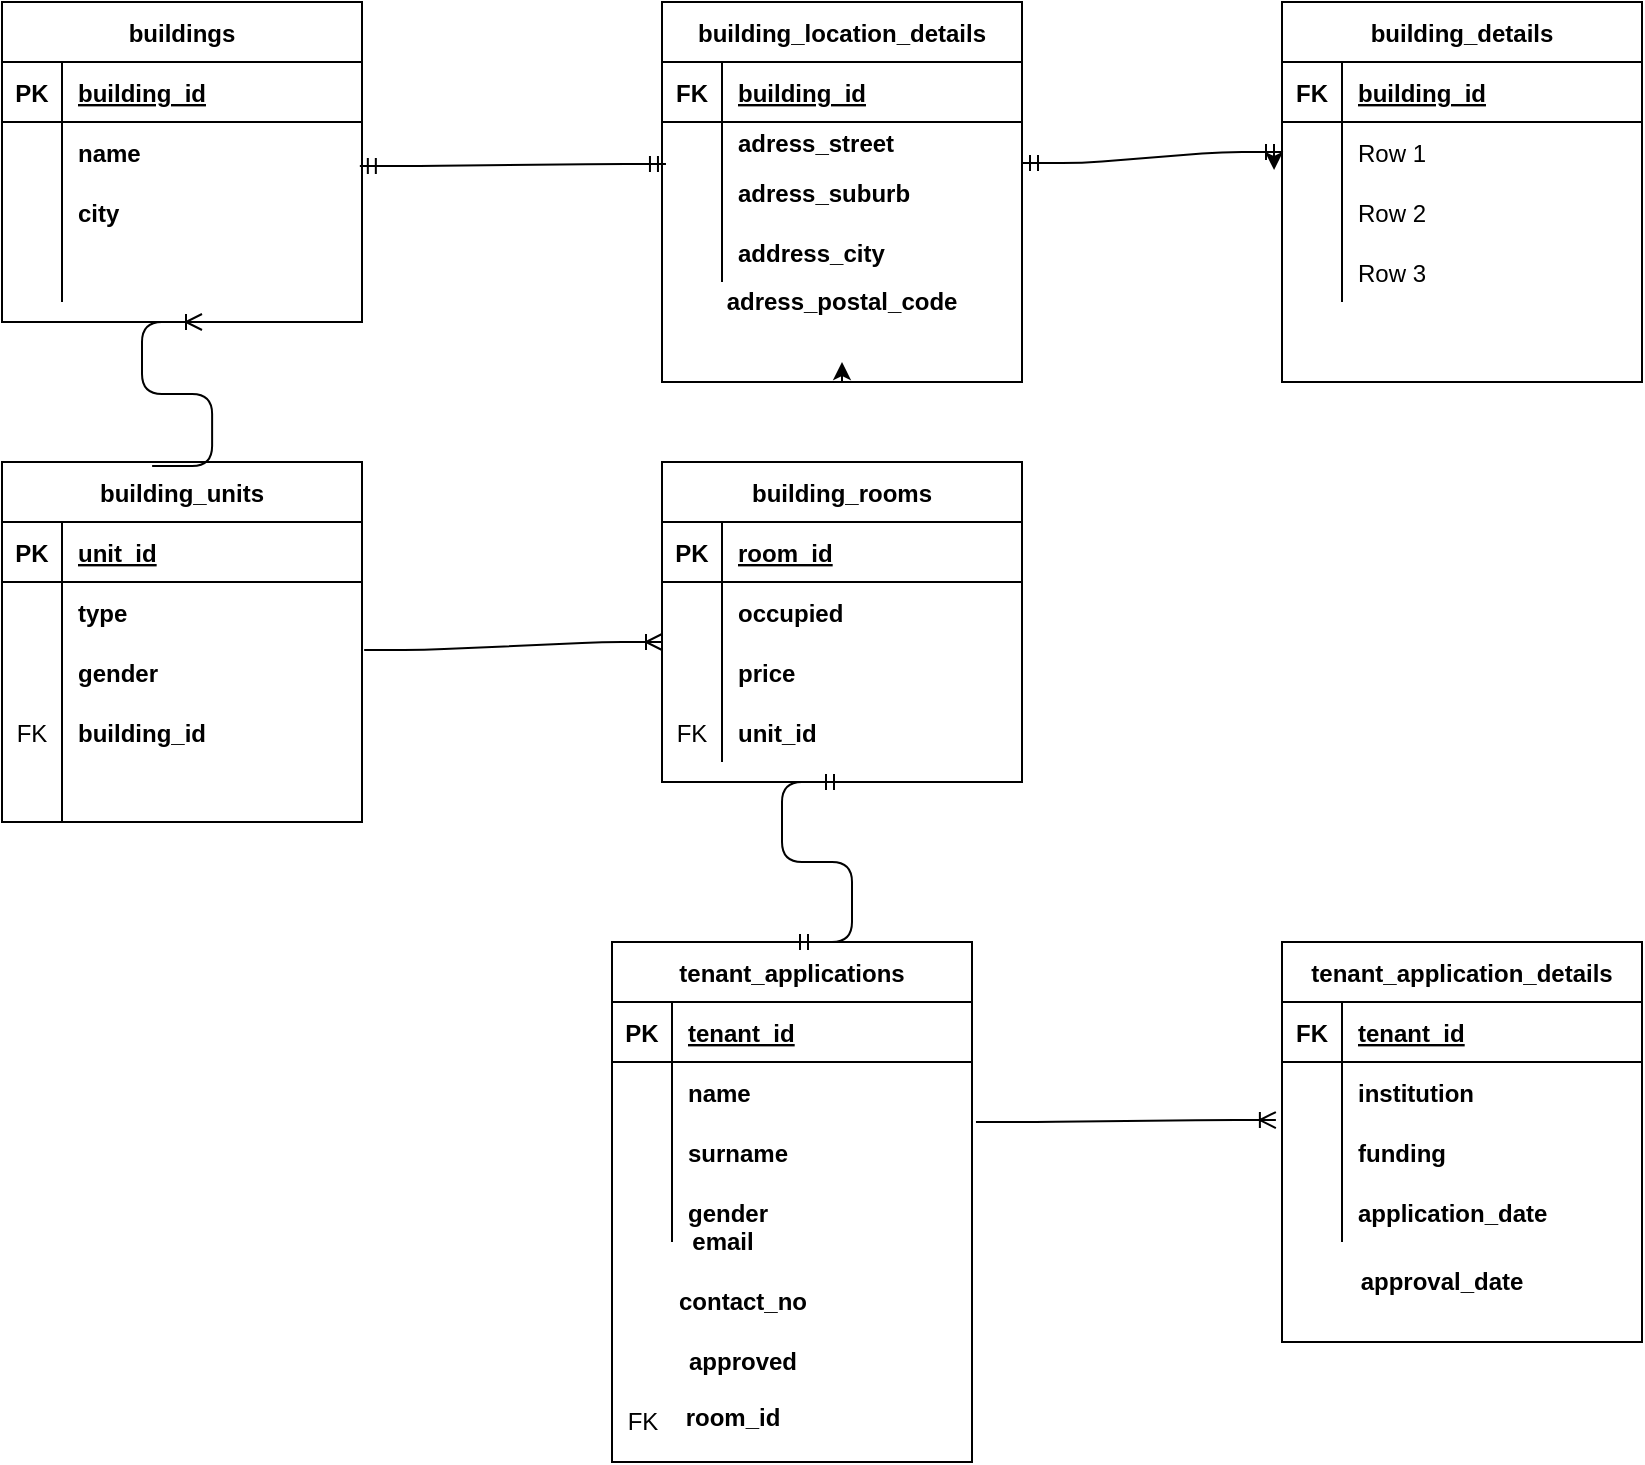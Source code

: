 <mxfile version="14.8.5" type="device"><diagram id="98a6tydRyRhEx3qANUVE" name="Page-1"><mxGraphModel dx="1102" dy="564" grid="1" gridSize="10" guides="1" tooltips="1" connect="1" arrows="1" fold="1" page="1" pageScale="1" pageWidth="850" pageHeight="1100" math="0" shadow="0"><root><mxCell id="0"/><mxCell id="1" parent="0"/><mxCell id="q3pjR_viv_6prTt2OZ7t-1" value="buildings" style="shape=table;startSize=30;container=1;collapsible=1;childLayout=tableLayout;fixedRows=1;rowLines=0;fontStyle=1;align=center;resizeLast=1;" parent="1" vertex="1"><mxGeometry x="20" y="200" width="180" height="160" as="geometry"/></mxCell><mxCell id="q3pjR_viv_6prTt2OZ7t-2" value="" style="shape=partialRectangle;collapsible=0;dropTarget=0;pointerEvents=0;fillColor=none;top=0;left=0;bottom=1;right=0;points=[[0,0.5],[1,0.5]];portConstraint=eastwest;" parent="q3pjR_viv_6prTt2OZ7t-1" vertex="1"><mxGeometry y="30" width="180" height="30" as="geometry"/></mxCell><mxCell id="q3pjR_viv_6prTt2OZ7t-3" value="PK" style="shape=partialRectangle;connectable=0;fillColor=none;top=0;left=0;bottom=0;right=0;fontStyle=1;overflow=hidden;" parent="q3pjR_viv_6prTt2OZ7t-2" vertex="1"><mxGeometry width="30" height="30" as="geometry"/></mxCell><mxCell id="q3pjR_viv_6prTt2OZ7t-4" value="building_id" style="shape=partialRectangle;connectable=0;fillColor=none;top=0;left=0;bottom=0;right=0;align=left;spacingLeft=6;fontStyle=5;overflow=hidden;" parent="q3pjR_viv_6prTt2OZ7t-2" vertex="1"><mxGeometry x="30" width="150" height="30" as="geometry"/></mxCell><mxCell id="q3pjR_viv_6prTt2OZ7t-5" value="" style="shape=partialRectangle;collapsible=0;dropTarget=0;pointerEvents=0;fillColor=none;top=0;left=0;bottom=0;right=0;points=[[0,0.5],[1,0.5]];portConstraint=eastwest;" parent="q3pjR_viv_6prTt2OZ7t-1" vertex="1"><mxGeometry y="60" width="180" height="30" as="geometry"/></mxCell><mxCell id="q3pjR_viv_6prTt2OZ7t-6" value="" style="shape=partialRectangle;connectable=0;fillColor=none;top=0;left=0;bottom=0;right=0;editable=1;overflow=hidden;" parent="q3pjR_viv_6prTt2OZ7t-5" vertex="1"><mxGeometry width="30" height="30" as="geometry"/></mxCell><mxCell id="q3pjR_viv_6prTt2OZ7t-7" value="name" style="shape=partialRectangle;connectable=0;fillColor=none;top=0;left=0;bottom=0;right=0;align=left;spacingLeft=6;overflow=hidden;fontStyle=1" parent="q3pjR_viv_6prTt2OZ7t-5" vertex="1"><mxGeometry x="30" width="150" height="30" as="geometry"/></mxCell><mxCell id="q3pjR_viv_6prTt2OZ7t-8" value="" style="shape=partialRectangle;collapsible=0;dropTarget=0;pointerEvents=0;fillColor=none;top=0;left=0;bottom=0;right=0;points=[[0,0.5],[1,0.5]];portConstraint=eastwest;" parent="q3pjR_viv_6prTt2OZ7t-1" vertex="1"><mxGeometry y="90" width="180" height="30" as="geometry"/></mxCell><mxCell id="q3pjR_viv_6prTt2OZ7t-9" value="" style="shape=partialRectangle;connectable=0;fillColor=none;top=0;left=0;bottom=0;right=0;editable=1;overflow=hidden;" parent="q3pjR_viv_6prTt2OZ7t-8" vertex="1"><mxGeometry width="30" height="30" as="geometry"/></mxCell><mxCell id="q3pjR_viv_6prTt2OZ7t-10" value="city" style="shape=partialRectangle;connectable=0;fillColor=none;top=0;left=0;bottom=0;right=0;align=left;spacingLeft=6;overflow=hidden;fontStyle=1" parent="q3pjR_viv_6prTt2OZ7t-8" vertex="1"><mxGeometry x="30" width="150" height="30" as="geometry"/></mxCell><mxCell id="q3pjR_viv_6prTt2OZ7t-11" value="" style="shape=partialRectangle;collapsible=0;dropTarget=0;pointerEvents=0;fillColor=none;top=0;left=0;bottom=0;right=0;points=[[0,0.5],[1,0.5]];portConstraint=eastwest;" parent="q3pjR_viv_6prTt2OZ7t-1" vertex="1"><mxGeometry y="120" width="180" height="30" as="geometry"/></mxCell><mxCell id="q3pjR_viv_6prTt2OZ7t-12" value="" style="shape=partialRectangle;connectable=0;fillColor=none;top=0;left=0;bottom=0;right=0;editable=1;overflow=hidden;" parent="q3pjR_viv_6prTt2OZ7t-11" vertex="1"><mxGeometry width="30" height="30" as="geometry"/></mxCell><mxCell id="q3pjR_viv_6prTt2OZ7t-13" value="" style="shape=partialRectangle;connectable=0;fillColor=none;top=0;left=0;bottom=0;right=0;align=left;spacingLeft=6;overflow=hidden;" parent="q3pjR_viv_6prTt2OZ7t-11" vertex="1"><mxGeometry x="30" width="150" height="30" as="geometry"/></mxCell><mxCell id="q3pjR_viv_6prTt2OZ7t-42" style="edgeStyle=orthogonalEdgeStyle;rounded=0;orthogonalLoop=1;jettySize=auto;html=1;exitX=0.5;exitY=1;exitDx=0;exitDy=0;" parent="1" source="q3pjR_viv_6prTt2OZ7t-14" edge="1"><mxGeometry relative="1" as="geometry"><mxPoint x="440" y="380" as="targetPoint"/></mxGeometry></mxCell><mxCell id="q3pjR_viv_6prTt2OZ7t-14" value="building_location_details" style="shape=table;startSize=30;container=1;collapsible=1;childLayout=tableLayout;fixedRows=1;rowLines=0;fontStyle=1;align=center;resizeLast=1;" parent="1" vertex="1"><mxGeometry x="350" y="200" width="180" height="190" as="geometry"/></mxCell><mxCell id="q3pjR_viv_6prTt2OZ7t-15" value="" style="shape=partialRectangle;collapsible=0;dropTarget=0;pointerEvents=0;fillColor=none;top=0;left=0;bottom=1;right=0;points=[[0,0.5],[1,0.5]];portConstraint=eastwest;" parent="q3pjR_viv_6prTt2OZ7t-14" vertex="1"><mxGeometry y="30" width="180" height="30" as="geometry"/></mxCell><mxCell id="q3pjR_viv_6prTt2OZ7t-16" value="FK" style="shape=partialRectangle;connectable=0;fillColor=none;top=0;left=0;bottom=0;right=0;fontStyle=1;overflow=hidden;" parent="q3pjR_viv_6prTt2OZ7t-15" vertex="1"><mxGeometry width="30" height="30" as="geometry"/></mxCell><mxCell id="q3pjR_viv_6prTt2OZ7t-17" value="building_id" style="shape=partialRectangle;connectable=0;fillColor=none;top=0;left=0;bottom=0;right=0;align=left;spacingLeft=6;fontStyle=5;overflow=hidden;" parent="q3pjR_viv_6prTt2OZ7t-15" vertex="1"><mxGeometry x="30" width="150" height="30" as="geometry"/></mxCell><mxCell id="q3pjR_viv_6prTt2OZ7t-18" value="" style="shape=partialRectangle;collapsible=0;dropTarget=0;pointerEvents=0;fillColor=none;top=0;left=0;bottom=0;right=0;points=[[0,0.5],[1,0.5]];portConstraint=eastwest;" parent="q3pjR_viv_6prTt2OZ7t-14" vertex="1"><mxGeometry y="60" width="180" height="20" as="geometry"/></mxCell><mxCell id="q3pjR_viv_6prTt2OZ7t-19" value="" style="shape=partialRectangle;connectable=0;fillColor=none;top=0;left=0;bottom=0;right=0;editable=1;overflow=hidden;" parent="q3pjR_viv_6prTt2OZ7t-18" vertex="1"><mxGeometry width="30" height="20" as="geometry"/></mxCell><mxCell id="q3pjR_viv_6prTt2OZ7t-20" value="adress_street" style="shape=partialRectangle;connectable=0;fillColor=none;top=0;left=0;bottom=0;right=0;align=left;spacingLeft=6;overflow=hidden;fontStyle=1" parent="q3pjR_viv_6prTt2OZ7t-18" vertex="1"><mxGeometry x="30" width="150" height="20" as="geometry"/></mxCell><mxCell id="q3pjR_viv_6prTt2OZ7t-21" value="" style="shape=partialRectangle;collapsible=0;dropTarget=0;pointerEvents=0;fillColor=none;top=0;left=0;bottom=0;right=0;points=[[0,0.5],[1,0.5]];portConstraint=eastwest;" parent="q3pjR_viv_6prTt2OZ7t-14" vertex="1"><mxGeometry y="80" width="180" height="30" as="geometry"/></mxCell><mxCell id="q3pjR_viv_6prTt2OZ7t-22" value="" style="shape=partialRectangle;connectable=0;fillColor=none;top=0;left=0;bottom=0;right=0;editable=1;overflow=hidden;" parent="q3pjR_viv_6prTt2OZ7t-21" vertex="1"><mxGeometry width="30" height="30" as="geometry"/></mxCell><mxCell id="q3pjR_viv_6prTt2OZ7t-23" value="adress_suburb    " style="shape=partialRectangle;connectable=0;fillColor=none;top=0;left=0;bottom=0;right=0;align=left;spacingLeft=6;overflow=hidden;fontStyle=1" parent="q3pjR_viv_6prTt2OZ7t-21" vertex="1"><mxGeometry x="30" width="150" height="30" as="geometry"/></mxCell><mxCell id="q3pjR_viv_6prTt2OZ7t-24" value="" style="shape=partialRectangle;collapsible=0;dropTarget=0;pointerEvents=0;fillColor=none;top=0;left=0;bottom=0;right=0;points=[[0,0.5],[1,0.5]];portConstraint=eastwest;" parent="q3pjR_viv_6prTt2OZ7t-14" vertex="1"><mxGeometry y="110" width="180" height="30" as="geometry"/></mxCell><mxCell id="q3pjR_viv_6prTt2OZ7t-25" value="" style="shape=partialRectangle;connectable=0;fillColor=none;top=0;left=0;bottom=0;right=0;editable=1;overflow=hidden;" parent="q3pjR_viv_6prTt2OZ7t-24" vertex="1"><mxGeometry width="30" height="30" as="geometry"/></mxCell><mxCell id="q3pjR_viv_6prTt2OZ7t-26" value="address_city" style="shape=partialRectangle;connectable=0;fillColor=none;top=0;left=0;bottom=0;right=0;align=left;spacingLeft=6;overflow=hidden;fontStyle=1" parent="q3pjR_viv_6prTt2OZ7t-24" vertex="1"><mxGeometry x="30" width="150" height="30" as="geometry"/></mxCell><mxCell id="q3pjR_viv_6prTt2OZ7t-28" value="&lt;b&gt;adress_postal_code&lt;/b&gt;" style="text;html=1;strokeColor=none;fillColor=none;align=center;verticalAlign=middle;whiteSpace=wrap;rounded=0;" parent="1" vertex="1"><mxGeometry x="420" y="340" width="40" height="20" as="geometry"/></mxCell><mxCell id="q3pjR_viv_6prTt2OZ7t-29" value="building_details" style="shape=table;startSize=30;container=1;collapsible=1;childLayout=tableLayout;fixedRows=1;rowLines=0;fontStyle=1;align=center;resizeLast=1;" parent="1" vertex="1"><mxGeometry x="660" y="200" width="180" height="190" as="geometry"/></mxCell><mxCell id="q3pjR_viv_6prTt2OZ7t-30" value="" style="shape=partialRectangle;collapsible=0;dropTarget=0;pointerEvents=0;fillColor=none;top=0;left=0;bottom=1;right=0;points=[[0,0.5],[1,0.5]];portConstraint=eastwest;" parent="q3pjR_viv_6prTt2OZ7t-29" vertex="1"><mxGeometry y="30" width="180" height="30" as="geometry"/></mxCell><mxCell id="q3pjR_viv_6prTt2OZ7t-31" value="FK" style="shape=partialRectangle;connectable=0;fillColor=none;top=0;left=0;bottom=0;right=0;fontStyle=1;overflow=hidden;" parent="q3pjR_viv_6prTt2OZ7t-30" vertex="1"><mxGeometry width="30" height="30" as="geometry"/></mxCell><mxCell id="q3pjR_viv_6prTt2OZ7t-32" value="building_id" style="shape=partialRectangle;connectable=0;fillColor=none;top=0;left=0;bottom=0;right=0;align=left;spacingLeft=6;fontStyle=5;overflow=hidden;" parent="q3pjR_viv_6prTt2OZ7t-30" vertex="1"><mxGeometry x="30" width="150" height="30" as="geometry"/></mxCell><mxCell id="q3pjR_viv_6prTt2OZ7t-33" value="" style="shape=partialRectangle;collapsible=0;dropTarget=0;pointerEvents=0;fillColor=none;top=0;left=0;bottom=0;right=0;points=[[0,0.5],[1,0.5]];portConstraint=eastwest;" parent="q3pjR_viv_6prTt2OZ7t-29" vertex="1"><mxGeometry y="60" width="180" height="30" as="geometry"/></mxCell><mxCell id="q3pjR_viv_6prTt2OZ7t-34" value="" style="shape=partialRectangle;connectable=0;fillColor=none;top=0;left=0;bottom=0;right=0;editable=1;overflow=hidden;" parent="q3pjR_viv_6prTt2OZ7t-33" vertex="1"><mxGeometry width="30" height="30" as="geometry"/></mxCell><mxCell id="q3pjR_viv_6prTt2OZ7t-35" value="Row 1" style="shape=partialRectangle;connectable=0;fillColor=none;top=0;left=0;bottom=0;right=0;align=left;spacingLeft=6;overflow=hidden;" parent="q3pjR_viv_6prTt2OZ7t-33" vertex="1"><mxGeometry x="30" width="150" height="30" as="geometry"/></mxCell><mxCell id="q3pjR_viv_6prTt2OZ7t-36" value="" style="shape=partialRectangle;collapsible=0;dropTarget=0;pointerEvents=0;fillColor=none;top=0;left=0;bottom=0;right=0;points=[[0,0.5],[1,0.5]];portConstraint=eastwest;" parent="q3pjR_viv_6prTt2OZ7t-29" vertex="1"><mxGeometry y="90" width="180" height="30" as="geometry"/></mxCell><mxCell id="q3pjR_viv_6prTt2OZ7t-37" value="" style="shape=partialRectangle;connectable=0;fillColor=none;top=0;left=0;bottom=0;right=0;editable=1;overflow=hidden;" parent="q3pjR_viv_6prTt2OZ7t-36" vertex="1"><mxGeometry width="30" height="30" as="geometry"/></mxCell><mxCell id="q3pjR_viv_6prTt2OZ7t-38" value="Row 2" style="shape=partialRectangle;connectable=0;fillColor=none;top=0;left=0;bottom=0;right=0;align=left;spacingLeft=6;overflow=hidden;" parent="q3pjR_viv_6prTt2OZ7t-36" vertex="1"><mxGeometry x="30" width="150" height="30" as="geometry"/></mxCell><mxCell id="q3pjR_viv_6prTt2OZ7t-39" value="" style="shape=partialRectangle;collapsible=0;dropTarget=0;pointerEvents=0;fillColor=none;top=0;left=0;bottom=0;right=0;points=[[0,0.5],[1,0.5]];portConstraint=eastwest;" parent="q3pjR_viv_6prTt2OZ7t-29" vertex="1"><mxGeometry y="120" width="180" height="30" as="geometry"/></mxCell><mxCell id="q3pjR_viv_6prTt2OZ7t-40" value="" style="shape=partialRectangle;connectable=0;fillColor=none;top=0;left=0;bottom=0;right=0;editable=1;overflow=hidden;" parent="q3pjR_viv_6prTt2OZ7t-39" vertex="1"><mxGeometry width="30" height="30" as="geometry"/></mxCell><mxCell id="q3pjR_viv_6prTt2OZ7t-41" value="Row 3" style="shape=partialRectangle;connectable=0;fillColor=none;top=0;left=0;bottom=0;right=0;align=left;spacingLeft=6;overflow=hidden;" parent="q3pjR_viv_6prTt2OZ7t-39" vertex="1"><mxGeometry x="30" width="150" height="30" as="geometry"/></mxCell><mxCell id="q3pjR_viv_6prTt2OZ7t-62" style="edgeStyle=orthogonalEdgeStyle;rounded=0;orthogonalLoop=1;jettySize=auto;html=1;exitX=0;exitY=0.5;exitDx=0;exitDy=0;entryX=-0.022;entryY=0.8;entryDx=0;entryDy=0;entryPerimeter=0;" parent="q3pjR_viv_6prTt2OZ7t-29" source="q3pjR_viv_6prTt2OZ7t-33" target="q3pjR_viv_6prTt2OZ7t-33" edge="1"><mxGeometry relative="1" as="geometry"/></mxCell><mxCell id="q3pjR_viv_6prTt2OZ7t-43" value="" style="edgeStyle=entityRelationEdgeStyle;fontSize=12;html=1;endArrow=ERmandOne;startArrow=ERmandOne;exitX=0.994;exitY=0.733;exitDx=0;exitDy=0;exitPerimeter=0;entryX=0.011;entryY=1.05;entryDx=0;entryDy=0;entryPerimeter=0;" parent="1" source="q3pjR_viv_6prTt2OZ7t-5" target="q3pjR_viv_6prTt2OZ7t-18" edge="1"><mxGeometry width="100" height="100" relative="1" as="geometry"><mxPoint x="200" y="370" as="sourcePoint"/><mxPoint x="300" y="270" as="targetPoint"/></mxGeometry></mxCell><mxCell id="q3pjR_viv_6prTt2OZ7t-45" value="" style="edgeStyle=entityRelationEdgeStyle;fontSize=12;html=1;endArrow=ERmandOne;startArrow=ERmandOne;exitX=0.994;exitY=0.733;exitDx=0;exitDy=0;exitPerimeter=0;entryX=0;entryY=0.5;entryDx=0;entryDy=0;" parent="1" target="q3pjR_viv_6prTt2OZ7t-33" edge="1"><mxGeometry width="100" height="100" relative="1" as="geometry"><mxPoint x="530" y="280.49" as="sourcePoint"/><mxPoint x="653" y="280" as="targetPoint"/></mxGeometry></mxCell><mxCell id="q3pjR_viv_6prTt2OZ7t-46" value="building_units" style="shape=table;startSize=30;container=1;collapsible=1;childLayout=tableLayout;fixedRows=1;rowLines=0;fontStyle=1;align=center;resizeLast=1;" parent="1" vertex="1"><mxGeometry x="20" y="430" width="180" height="180" as="geometry"/></mxCell><mxCell id="q3pjR_viv_6prTt2OZ7t-47" value="" style="shape=partialRectangle;collapsible=0;dropTarget=0;pointerEvents=0;fillColor=none;top=0;left=0;bottom=1;right=0;points=[[0,0.5],[1,0.5]];portConstraint=eastwest;" parent="q3pjR_viv_6prTt2OZ7t-46" vertex="1"><mxGeometry y="30" width="180" height="30" as="geometry"/></mxCell><mxCell id="q3pjR_viv_6prTt2OZ7t-48" value="PK" style="shape=partialRectangle;connectable=0;fillColor=none;top=0;left=0;bottom=0;right=0;fontStyle=1;overflow=hidden;" parent="q3pjR_viv_6prTt2OZ7t-47" vertex="1"><mxGeometry width="30" height="30" as="geometry"/></mxCell><mxCell id="q3pjR_viv_6prTt2OZ7t-49" value="unit_id" style="shape=partialRectangle;connectable=0;fillColor=none;top=0;left=0;bottom=0;right=0;align=left;spacingLeft=6;fontStyle=5;overflow=hidden;" parent="q3pjR_viv_6prTt2OZ7t-47" vertex="1"><mxGeometry x="30" width="150" height="30" as="geometry"/></mxCell><mxCell id="q3pjR_viv_6prTt2OZ7t-50" value="" style="shape=partialRectangle;collapsible=0;dropTarget=0;pointerEvents=0;fillColor=none;top=0;left=0;bottom=0;right=0;points=[[0,0.5],[1,0.5]];portConstraint=eastwest;" parent="q3pjR_viv_6prTt2OZ7t-46" vertex="1"><mxGeometry y="60" width="180" height="30" as="geometry"/></mxCell><mxCell id="q3pjR_viv_6prTt2OZ7t-51" value="" style="shape=partialRectangle;connectable=0;fillColor=none;top=0;left=0;bottom=0;right=0;editable=1;overflow=hidden;" parent="q3pjR_viv_6prTt2OZ7t-50" vertex="1"><mxGeometry width="30" height="30" as="geometry"/></mxCell><mxCell id="q3pjR_viv_6prTt2OZ7t-52" value="type                " style="shape=partialRectangle;connectable=0;fillColor=none;top=0;left=0;bottom=0;right=0;align=left;spacingLeft=6;overflow=hidden;fontStyle=1" parent="q3pjR_viv_6prTt2OZ7t-50" vertex="1"><mxGeometry x="30" width="150" height="30" as="geometry"/></mxCell><mxCell id="q3pjR_viv_6prTt2OZ7t-53" value="" style="shape=partialRectangle;collapsible=0;dropTarget=0;pointerEvents=0;fillColor=none;top=0;left=0;bottom=0;right=0;points=[[0,0.5],[1,0.5]];portConstraint=eastwest;" parent="q3pjR_viv_6prTt2OZ7t-46" vertex="1"><mxGeometry y="90" width="180" height="30" as="geometry"/></mxCell><mxCell id="q3pjR_viv_6prTt2OZ7t-54" value="" style="shape=partialRectangle;connectable=0;fillColor=none;top=0;left=0;bottom=0;right=0;editable=1;overflow=hidden;" parent="q3pjR_viv_6prTt2OZ7t-53" vertex="1"><mxGeometry width="30" height="30" as="geometry"/></mxCell><mxCell id="q3pjR_viv_6prTt2OZ7t-55" value="gender" style="shape=partialRectangle;connectable=0;fillColor=none;top=0;left=0;bottom=0;right=0;align=left;spacingLeft=6;overflow=hidden;fontStyle=1" parent="q3pjR_viv_6prTt2OZ7t-53" vertex="1"><mxGeometry x="30" width="150" height="30" as="geometry"/></mxCell><mxCell id="q3pjR_viv_6prTt2OZ7t-56" value="" style="shape=partialRectangle;collapsible=0;dropTarget=0;pointerEvents=0;fillColor=none;top=0;left=0;bottom=0;right=0;points=[[0,0.5],[1,0.5]];portConstraint=eastwest;" parent="q3pjR_viv_6prTt2OZ7t-46" vertex="1"><mxGeometry y="120" width="180" height="30" as="geometry"/></mxCell><mxCell id="q3pjR_viv_6prTt2OZ7t-57" value="FK" style="shape=partialRectangle;connectable=0;fillColor=none;top=0;left=0;bottom=0;right=0;editable=1;overflow=hidden;" parent="q3pjR_viv_6prTt2OZ7t-56" vertex="1"><mxGeometry width="30" height="30" as="geometry"/></mxCell><mxCell id="q3pjR_viv_6prTt2OZ7t-58" value="building_id" style="shape=partialRectangle;connectable=0;fillColor=none;top=0;left=0;bottom=0;right=0;align=left;spacingLeft=6;overflow=hidden;fontStyle=1" parent="q3pjR_viv_6prTt2OZ7t-56" vertex="1"><mxGeometry x="30" width="150" height="30" as="geometry"/></mxCell><mxCell id="q3pjR_viv_6prTt2OZ7t-59" value="" style="shape=partialRectangle;collapsible=0;dropTarget=0;pointerEvents=0;fillColor=none;top=0;left=0;bottom=0;right=0;points=[[0,0.5],[1,0.5]];portConstraint=eastwest;" parent="q3pjR_viv_6prTt2OZ7t-46" vertex="1"><mxGeometry y="150" width="180" height="30" as="geometry"/></mxCell><mxCell id="q3pjR_viv_6prTt2OZ7t-60" value="" style="shape=partialRectangle;connectable=0;fillColor=none;top=0;left=0;bottom=0;right=0;fontStyle=0;overflow=hidden;" parent="q3pjR_viv_6prTt2OZ7t-59" vertex="1"><mxGeometry width="30" height="30" as="geometry"/></mxCell><mxCell id="q3pjR_viv_6prTt2OZ7t-61" value="" style="shape=partialRectangle;connectable=0;fillColor=none;top=0;left=0;bottom=0;right=0;align=left;spacingLeft=6;fontStyle=1;overflow=hidden;" parent="q3pjR_viv_6prTt2OZ7t-59" vertex="1"><mxGeometry x="30" width="150" height="30" as="geometry"/></mxCell><mxCell id="q3pjR_viv_6prTt2OZ7t-63" value="" style="edgeStyle=entityRelationEdgeStyle;fontSize=12;html=1;endArrow=ERoneToMany;exitX=0.417;exitY=0.011;exitDx=0;exitDy=0;exitPerimeter=0;" parent="1" source="q3pjR_viv_6prTt2OZ7t-46" edge="1"><mxGeometry width="100" height="100" relative="1" as="geometry"><mxPoint x="90" y="460" as="sourcePoint"/><mxPoint x="120" y="360" as="targetPoint"/></mxGeometry></mxCell><mxCell id="q3pjR_viv_6prTt2OZ7t-64" value="building_rooms" style="shape=table;startSize=30;container=1;collapsible=1;childLayout=tableLayout;fixedRows=1;rowLines=0;fontStyle=1;align=center;resizeLast=1;" parent="1" vertex="1"><mxGeometry x="350" y="430" width="180" height="160" as="geometry"/></mxCell><mxCell id="q3pjR_viv_6prTt2OZ7t-65" value="" style="shape=partialRectangle;collapsible=0;dropTarget=0;pointerEvents=0;fillColor=none;top=0;left=0;bottom=1;right=0;points=[[0,0.5],[1,0.5]];portConstraint=eastwest;" parent="q3pjR_viv_6prTt2OZ7t-64" vertex="1"><mxGeometry y="30" width="180" height="30" as="geometry"/></mxCell><mxCell id="q3pjR_viv_6prTt2OZ7t-66" value="PK" style="shape=partialRectangle;connectable=0;fillColor=none;top=0;left=0;bottom=0;right=0;fontStyle=1;overflow=hidden;" parent="q3pjR_viv_6prTt2OZ7t-65" vertex="1"><mxGeometry width="30" height="30" as="geometry"/></mxCell><mxCell id="q3pjR_viv_6prTt2OZ7t-67" value="room_id" style="shape=partialRectangle;connectable=0;fillColor=none;top=0;left=0;bottom=0;right=0;align=left;spacingLeft=6;fontStyle=5;overflow=hidden;" parent="q3pjR_viv_6prTt2OZ7t-65" vertex="1"><mxGeometry x="30" width="150" height="30" as="geometry"/></mxCell><mxCell id="q3pjR_viv_6prTt2OZ7t-68" value="" style="shape=partialRectangle;collapsible=0;dropTarget=0;pointerEvents=0;fillColor=none;top=0;left=0;bottom=0;right=0;points=[[0,0.5],[1,0.5]];portConstraint=eastwest;" parent="q3pjR_viv_6prTt2OZ7t-64" vertex="1"><mxGeometry y="60" width="180" height="30" as="geometry"/></mxCell><mxCell id="q3pjR_viv_6prTt2OZ7t-69" value="" style="shape=partialRectangle;connectable=0;fillColor=none;top=0;left=0;bottom=0;right=0;editable=1;overflow=hidden;" parent="q3pjR_viv_6prTt2OZ7t-68" vertex="1"><mxGeometry width="30" height="30" as="geometry"/></mxCell><mxCell id="q3pjR_viv_6prTt2OZ7t-70" value="occupied" style="shape=partialRectangle;connectable=0;fillColor=none;top=0;left=0;bottom=0;right=0;align=left;spacingLeft=6;overflow=hidden;fontStyle=1" parent="q3pjR_viv_6prTt2OZ7t-68" vertex="1"><mxGeometry x="30" width="150" height="30" as="geometry"/></mxCell><mxCell id="q3pjR_viv_6prTt2OZ7t-71" value="" style="shape=partialRectangle;collapsible=0;dropTarget=0;pointerEvents=0;fillColor=none;top=0;left=0;bottom=0;right=0;points=[[0,0.5],[1,0.5]];portConstraint=eastwest;" parent="q3pjR_viv_6prTt2OZ7t-64" vertex="1"><mxGeometry y="90" width="180" height="30" as="geometry"/></mxCell><mxCell id="q3pjR_viv_6prTt2OZ7t-72" value="" style="shape=partialRectangle;connectable=0;fillColor=none;top=0;left=0;bottom=0;right=0;editable=1;overflow=hidden;" parent="q3pjR_viv_6prTt2OZ7t-71" vertex="1"><mxGeometry width="30" height="30" as="geometry"/></mxCell><mxCell id="q3pjR_viv_6prTt2OZ7t-73" value="price" style="shape=partialRectangle;connectable=0;fillColor=none;top=0;left=0;bottom=0;right=0;align=left;spacingLeft=6;overflow=hidden;fontStyle=1" parent="q3pjR_viv_6prTt2OZ7t-71" vertex="1"><mxGeometry x="30" width="150" height="30" as="geometry"/></mxCell><mxCell id="q3pjR_viv_6prTt2OZ7t-74" value="" style="shape=partialRectangle;collapsible=0;dropTarget=0;pointerEvents=0;fillColor=none;top=0;left=0;bottom=0;right=0;points=[[0,0.5],[1,0.5]];portConstraint=eastwest;" parent="q3pjR_viv_6prTt2OZ7t-64" vertex="1"><mxGeometry y="120" width="180" height="30" as="geometry"/></mxCell><mxCell id="q3pjR_viv_6prTt2OZ7t-75" value="FK" style="shape=partialRectangle;connectable=0;fillColor=none;top=0;left=0;bottom=0;right=0;editable=1;overflow=hidden;" parent="q3pjR_viv_6prTt2OZ7t-74" vertex="1"><mxGeometry width="30" height="30" as="geometry"/></mxCell><mxCell id="q3pjR_viv_6prTt2OZ7t-76" value="unit_id" style="shape=partialRectangle;connectable=0;fillColor=none;top=0;left=0;bottom=0;right=0;align=left;spacingLeft=6;overflow=hidden;fontStyle=1" parent="q3pjR_viv_6prTt2OZ7t-74" vertex="1"><mxGeometry x="30" width="150" height="30" as="geometry"/></mxCell><mxCell id="q3pjR_viv_6prTt2OZ7t-77" value="" style="edgeStyle=entityRelationEdgeStyle;fontSize=12;html=1;endArrow=ERoneToMany;exitX=1.006;exitY=0.133;exitDx=0;exitDy=0;exitPerimeter=0;entryX=0;entryY=1;entryDx=0;entryDy=0;entryPerimeter=0;" parent="1" source="q3pjR_viv_6prTt2OZ7t-53" target="q3pjR_viv_6prTt2OZ7t-68" edge="1"><mxGeometry width="100" height="100" relative="1" as="geometry"><mxPoint x="240" y="600" as="sourcePoint"/><mxPoint x="340" y="500" as="targetPoint"/></mxGeometry></mxCell><mxCell id="q3pjR_viv_6prTt2OZ7t-78" value="tenant_applications" style="shape=table;startSize=30;container=1;collapsible=1;childLayout=tableLayout;fixedRows=1;rowLines=0;fontStyle=1;align=center;resizeLast=1;" parent="1" vertex="1"><mxGeometry x="325" y="670" width="180" height="260" as="geometry"/></mxCell><mxCell id="q3pjR_viv_6prTt2OZ7t-79" value="" style="shape=partialRectangle;collapsible=0;dropTarget=0;pointerEvents=0;fillColor=none;top=0;left=0;bottom=1;right=0;points=[[0,0.5],[1,0.5]];portConstraint=eastwest;" parent="q3pjR_viv_6prTt2OZ7t-78" vertex="1"><mxGeometry y="30" width="180" height="30" as="geometry"/></mxCell><mxCell id="q3pjR_viv_6prTt2OZ7t-80" value="PK" style="shape=partialRectangle;connectable=0;fillColor=none;top=0;left=0;bottom=0;right=0;fontStyle=1;overflow=hidden;" parent="q3pjR_viv_6prTt2OZ7t-79" vertex="1"><mxGeometry width="30" height="30" as="geometry"/></mxCell><mxCell id="q3pjR_viv_6prTt2OZ7t-81" value="tenant_id" style="shape=partialRectangle;connectable=0;fillColor=none;top=0;left=0;bottom=0;right=0;align=left;spacingLeft=6;fontStyle=5;overflow=hidden;" parent="q3pjR_viv_6prTt2OZ7t-79" vertex="1"><mxGeometry x="30" width="150" height="30" as="geometry"/></mxCell><mxCell id="q3pjR_viv_6prTt2OZ7t-82" value="" style="shape=partialRectangle;collapsible=0;dropTarget=0;pointerEvents=0;fillColor=none;top=0;left=0;bottom=0;right=0;points=[[0,0.5],[1,0.5]];portConstraint=eastwest;" parent="q3pjR_viv_6prTt2OZ7t-78" vertex="1"><mxGeometry y="60" width="180" height="30" as="geometry"/></mxCell><mxCell id="q3pjR_viv_6prTt2OZ7t-83" value="" style="shape=partialRectangle;connectable=0;fillColor=none;top=0;left=0;bottom=0;right=0;editable=1;overflow=hidden;" parent="q3pjR_viv_6prTt2OZ7t-82" vertex="1"><mxGeometry width="30" height="30" as="geometry"/></mxCell><mxCell id="q3pjR_viv_6prTt2OZ7t-84" value="name" style="shape=partialRectangle;connectable=0;fillColor=none;top=0;left=0;bottom=0;right=0;align=left;spacingLeft=6;overflow=hidden;fontStyle=1" parent="q3pjR_viv_6prTt2OZ7t-82" vertex="1"><mxGeometry x="30" width="150" height="30" as="geometry"/></mxCell><mxCell id="q3pjR_viv_6prTt2OZ7t-85" value="" style="shape=partialRectangle;collapsible=0;dropTarget=0;pointerEvents=0;fillColor=none;top=0;left=0;bottom=0;right=0;points=[[0,0.5],[1,0.5]];portConstraint=eastwest;" parent="q3pjR_viv_6prTt2OZ7t-78" vertex="1"><mxGeometry y="90" width="180" height="30" as="geometry"/></mxCell><mxCell id="q3pjR_viv_6prTt2OZ7t-86" value="" style="shape=partialRectangle;connectable=0;fillColor=none;top=0;left=0;bottom=0;right=0;editable=1;overflow=hidden;" parent="q3pjR_viv_6prTt2OZ7t-85" vertex="1"><mxGeometry width="30" height="30" as="geometry"/></mxCell><mxCell id="q3pjR_viv_6prTt2OZ7t-87" value="surname" style="shape=partialRectangle;connectable=0;fillColor=none;top=0;left=0;bottom=0;right=0;align=left;spacingLeft=6;overflow=hidden;fontStyle=1" parent="q3pjR_viv_6prTt2OZ7t-85" vertex="1"><mxGeometry x="30" width="150" height="30" as="geometry"/></mxCell><mxCell id="q3pjR_viv_6prTt2OZ7t-88" value="" style="shape=partialRectangle;collapsible=0;dropTarget=0;pointerEvents=0;fillColor=none;top=0;left=0;bottom=0;right=0;points=[[0,0.5],[1,0.5]];portConstraint=eastwest;" parent="q3pjR_viv_6prTt2OZ7t-78" vertex="1"><mxGeometry y="120" width="180" height="30" as="geometry"/></mxCell><mxCell id="q3pjR_viv_6prTt2OZ7t-89" value="" style="shape=partialRectangle;connectable=0;fillColor=none;top=0;left=0;bottom=0;right=0;editable=1;overflow=hidden;" parent="q3pjR_viv_6prTt2OZ7t-88" vertex="1"><mxGeometry width="30" height="30" as="geometry"/></mxCell><mxCell id="q3pjR_viv_6prTt2OZ7t-90" value="gender" style="shape=partialRectangle;connectable=0;fillColor=none;top=0;left=0;bottom=0;right=0;align=left;spacingLeft=6;overflow=hidden;fontStyle=1" parent="q3pjR_viv_6prTt2OZ7t-88" vertex="1"><mxGeometry x="30" width="150" height="30" as="geometry"/></mxCell><mxCell id="q3pjR_viv_6prTt2OZ7t-92" value="&lt;b&gt;email&lt;/b&gt;" style="text;html=1;align=center;verticalAlign=middle;resizable=0;points=[];autosize=1;strokeColor=none;" parent="1" vertex="1"><mxGeometry x="355" y="810" width="50" height="20" as="geometry"/></mxCell><mxCell id="q3pjR_viv_6prTt2OZ7t-95" value="&lt;b&gt;contact_no&lt;/b&gt;" style="text;html=1;align=center;verticalAlign=middle;resizable=0;points=[];autosize=1;strokeColor=none;" parent="1" vertex="1"><mxGeometry x="350" y="840" width="80" height="20" as="geometry"/></mxCell><mxCell id="q3pjR_viv_6prTt2OZ7t-96" value="&lt;b&gt;approved&lt;/b&gt;" style="text;html=1;align=center;verticalAlign=middle;resizable=0;points=[];autosize=1;strokeColor=none;" parent="1" vertex="1"><mxGeometry x="355" y="870" width="70" height="20" as="geometry"/></mxCell><mxCell id="q3pjR_viv_6prTt2OZ7t-97" value="&lt;div&gt;&lt;b&gt;room_id&lt;/b&gt;&lt;/div&gt;&lt;div&gt;&lt;b&gt;&lt;br&gt;&lt;/b&gt;&lt;/div&gt;" style="text;html=1;align=center;verticalAlign=middle;resizable=0;points=[];autosize=1;strokeColor=none;" parent="1" vertex="1"><mxGeometry x="355" y="900" width="60" height="30" as="geometry"/></mxCell><mxCell id="q3pjR_viv_6prTt2OZ7t-98" value="FK" style="text;html=1;align=center;verticalAlign=middle;resizable=0;points=[];autosize=1;strokeColor=none;" parent="1" vertex="1"><mxGeometry x="325" y="900" width="30" height="20" as="geometry"/></mxCell><mxCell id="q3pjR_viv_6prTt2OZ7t-99" value="" style="edgeStyle=entityRelationEdgeStyle;fontSize=12;html=1;endArrow=ERmandOne;startArrow=ERmandOne;entryX=0.5;entryY=1;entryDx=0;entryDy=0;exitX=0.5;exitY=0;exitDx=0;exitDy=0;" parent="1" source="q3pjR_viv_6prTt2OZ7t-78" target="q3pjR_viv_6prTt2OZ7t-64" edge="1"><mxGeometry width="100" height="100" relative="1" as="geometry"><mxPoint x="390" y="690" as="sourcePoint"/><mxPoint x="490" y="590" as="targetPoint"/></mxGeometry></mxCell><mxCell id="r3OfUXfT4weeGnWoIVxT-1" value="tenant_application_details" style="shape=table;startSize=30;container=1;collapsible=1;childLayout=tableLayout;fixedRows=1;rowLines=0;fontStyle=1;align=center;resizeLast=1;" vertex="1" parent="1"><mxGeometry x="660" y="670" width="180" height="200" as="geometry"/></mxCell><mxCell id="r3OfUXfT4weeGnWoIVxT-2" value="" style="shape=partialRectangle;collapsible=0;dropTarget=0;pointerEvents=0;fillColor=none;top=0;left=0;bottom=1;right=0;points=[[0,0.5],[1,0.5]];portConstraint=eastwest;" vertex="1" parent="r3OfUXfT4weeGnWoIVxT-1"><mxGeometry y="30" width="180" height="30" as="geometry"/></mxCell><mxCell id="r3OfUXfT4weeGnWoIVxT-3" value="FK" style="shape=partialRectangle;connectable=0;fillColor=none;top=0;left=0;bottom=0;right=0;fontStyle=1;overflow=hidden;" vertex="1" parent="r3OfUXfT4weeGnWoIVxT-2"><mxGeometry width="30" height="30" as="geometry"/></mxCell><mxCell id="r3OfUXfT4weeGnWoIVxT-4" value="tenant_id" style="shape=partialRectangle;connectable=0;fillColor=none;top=0;left=0;bottom=0;right=0;align=left;spacingLeft=6;fontStyle=5;overflow=hidden;" vertex="1" parent="r3OfUXfT4weeGnWoIVxT-2"><mxGeometry x="30" width="150" height="30" as="geometry"/></mxCell><mxCell id="r3OfUXfT4weeGnWoIVxT-5" value="" style="shape=partialRectangle;collapsible=0;dropTarget=0;pointerEvents=0;fillColor=none;top=0;left=0;bottom=0;right=0;points=[[0,0.5],[1,0.5]];portConstraint=eastwest;" vertex="1" parent="r3OfUXfT4weeGnWoIVxT-1"><mxGeometry y="60" width="180" height="30" as="geometry"/></mxCell><mxCell id="r3OfUXfT4weeGnWoIVxT-6" value="" style="shape=partialRectangle;connectable=0;fillColor=none;top=0;left=0;bottom=0;right=0;editable=1;overflow=hidden;" vertex="1" parent="r3OfUXfT4weeGnWoIVxT-5"><mxGeometry width="30" height="30" as="geometry"/></mxCell><mxCell id="r3OfUXfT4weeGnWoIVxT-7" value="institution" style="shape=partialRectangle;connectable=0;fillColor=none;top=0;left=0;bottom=0;right=0;align=left;spacingLeft=6;overflow=hidden;fontStyle=1" vertex="1" parent="r3OfUXfT4weeGnWoIVxT-5"><mxGeometry x="30" width="150" height="30" as="geometry"/></mxCell><mxCell id="r3OfUXfT4weeGnWoIVxT-8" value="" style="shape=partialRectangle;collapsible=0;dropTarget=0;pointerEvents=0;fillColor=none;top=0;left=0;bottom=0;right=0;points=[[0,0.5],[1,0.5]];portConstraint=eastwest;" vertex="1" parent="r3OfUXfT4weeGnWoIVxT-1"><mxGeometry y="90" width="180" height="30" as="geometry"/></mxCell><mxCell id="r3OfUXfT4weeGnWoIVxT-9" value="" style="shape=partialRectangle;connectable=0;fillColor=none;top=0;left=0;bottom=0;right=0;editable=1;overflow=hidden;" vertex="1" parent="r3OfUXfT4weeGnWoIVxT-8"><mxGeometry width="30" height="30" as="geometry"/></mxCell><mxCell id="r3OfUXfT4weeGnWoIVxT-10" value="funding" style="shape=partialRectangle;connectable=0;fillColor=none;top=0;left=0;bottom=0;right=0;align=left;spacingLeft=6;overflow=hidden;fontStyle=1" vertex="1" parent="r3OfUXfT4weeGnWoIVxT-8"><mxGeometry x="30" width="150" height="30" as="geometry"/></mxCell><mxCell id="r3OfUXfT4weeGnWoIVxT-11" value="" style="shape=partialRectangle;collapsible=0;dropTarget=0;pointerEvents=0;fillColor=none;top=0;left=0;bottom=0;right=0;points=[[0,0.5],[1,0.5]];portConstraint=eastwest;" vertex="1" parent="r3OfUXfT4weeGnWoIVxT-1"><mxGeometry y="120" width="180" height="30" as="geometry"/></mxCell><mxCell id="r3OfUXfT4weeGnWoIVxT-12" value="" style="shape=partialRectangle;connectable=0;fillColor=none;top=0;left=0;bottom=0;right=0;editable=1;overflow=hidden;" vertex="1" parent="r3OfUXfT4weeGnWoIVxT-11"><mxGeometry width="30" height="30" as="geometry"/></mxCell><mxCell id="r3OfUXfT4weeGnWoIVxT-13" value="application_date" style="shape=partialRectangle;connectable=0;fillColor=none;top=0;left=0;bottom=0;right=0;align=left;spacingLeft=6;overflow=hidden;fontStyle=1" vertex="1" parent="r3OfUXfT4weeGnWoIVxT-11"><mxGeometry x="30" width="150" height="30" as="geometry"/></mxCell><mxCell id="r3OfUXfT4weeGnWoIVxT-14" value="&lt;b&gt;approval_date&lt;/b&gt;" style="text;html=1;strokeColor=none;fillColor=none;align=center;verticalAlign=middle;whiteSpace=wrap;rounded=0;" vertex="1" parent="1"><mxGeometry x="720" y="830" width="40" height="20" as="geometry"/></mxCell><mxCell id="r3OfUXfT4weeGnWoIVxT-15" value="" style="edgeStyle=entityRelationEdgeStyle;fontSize=12;html=1;endArrow=ERoneToMany;exitX=1.011;exitY=0;exitDx=0;exitDy=0;exitPerimeter=0;entryX=-0.017;entryY=-0.033;entryDx=0;entryDy=0;entryPerimeter=0;" edge="1" parent="1" source="q3pjR_viv_6prTt2OZ7t-85" target="r3OfUXfT4weeGnWoIVxT-8"><mxGeometry width="100" height="100" relative="1" as="geometry"><mxPoint x="540" y="830" as="sourcePoint"/><mxPoint x="640" y="730" as="targetPoint"/></mxGeometry></mxCell></root></mxGraphModel></diagram></mxfile>